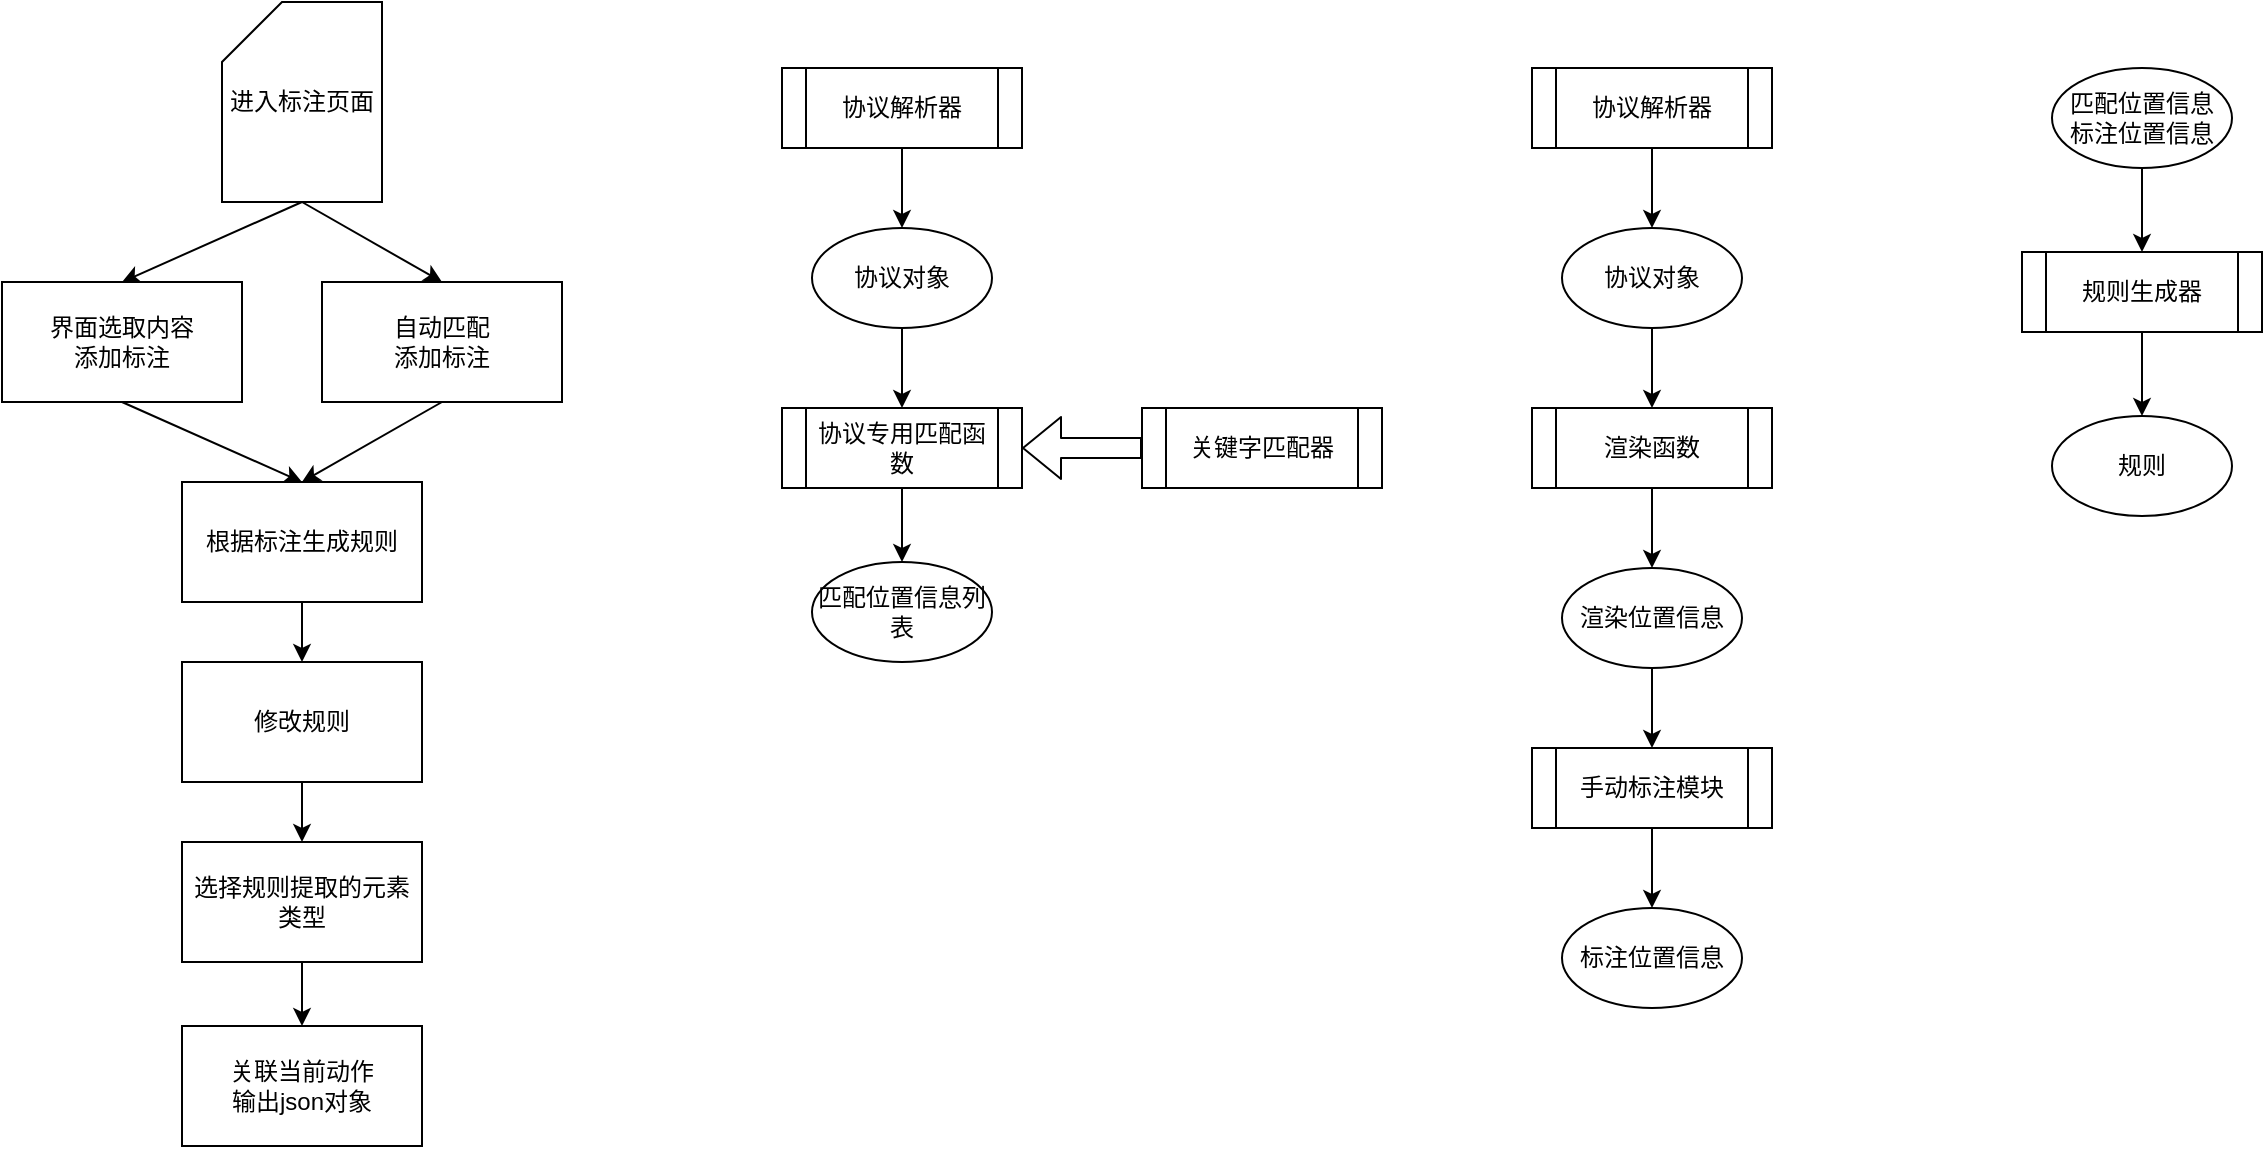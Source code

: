 <mxfile version="12.1.0" type="github" pages="1"><diagram id="6FKfcIvOeZ0T_24MmPEe" name="第 1 页"><mxGraphModel dx="1408" dy="776" grid="1" gridSize="10" guides="1" tooltips="1" connect="1" arrows="1" fold="1" page="1" pageScale="1" pageWidth="1327" pageHeight="1169" math="0" shadow="0"><root><mxCell id="0"/><mxCell id="1" parent="0"/><mxCell id="bmfqaIszuD7k2YfsK9zt-1" value="界面选取内容&lt;br&gt;添加标注" style="rounded=0;whiteSpace=wrap;html=1;" parent="1" vertex="1"><mxGeometry x="50" y="160" width="120" height="60" as="geometry"/></mxCell><mxCell id="bmfqaIszuD7k2YfsK9zt-2" value="根据标注生成规则" style="rounded=0;whiteSpace=wrap;html=1;" parent="1" vertex="1"><mxGeometry x="140" y="260" width="120" height="60" as="geometry"/></mxCell><mxCell id="bmfqaIszuD7k2YfsK9zt-3" value="修改规则" style="rounded=0;whiteSpace=wrap;html=1;" parent="1" vertex="1"><mxGeometry x="140" y="350" width="120" height="60" as="geometry"/></mxCell><mxCell id="bmfqaIszuD7k2YfsK9zt-4" value="" style="endArrow=classic;html=1;exitX=0.5;exitY=1;exitDx=0;exitDy=0;entryX=0.5;entryY=0;entryDx=0;entryDy=0;" parent="1" source="bmfqaIszuD7k2YfsK9zt-1" target="bmfqaIszuD7k2YfsK9zt-2" edge="1"><mxGeometry width="50" height="50" relative="1" as="geometry"><mxPoint x="110" y="300" as="sourcePoint"/><mxPoint x="160" y="250" as="targetPoint"/></mxGeometry></mxCell><mxCell id="bmfqaIszuD7k2YfsK9zt-5" value="" style="endArrow=classic;html=1;exitX=0.5;exitY=1;exitDx=0;exitDy=0;entryX=0.5;entryY=0;entryDx=0;entryDy=0;" parent="1" source="bmfqaIszuD7k2YfsK9zt-2" target="bmfqaIszuD7k2YfsK9zt-3" edge="1"><mxGeometry width="50" height="50" relative="1" as="geometry"><mxPoint x="110" y="370" as="sourcePoint"/><mxPoint x="110" y="430" as="targetPoint"/></mxGeometry></mxCell><mxCell id="XkHL08ya3uAFKRS17An--1" value="进入标注页面" style="shape=card;whiteSpace=wrap;html=1;" parent="1" vertex="1"><mxGeometry x="160" y="20" width="80" height="100" as="geometry"/></mxCell><mxCell id="XkHL08ya3uAFKRS17An--4" value="" style="endArrow=classic;html=1;exitX=0.5;exitY=1;exitDx=0;exitDy=0;exitPerimeter=0;entryX=0.5;entryY=0;entryDx=0;entryDy=0;" parent="1" source="XkHL08ya3uAFKRS17An--1" target="bmfqaIszuD7k2YfsK9zt-1" edge="1"><mxGeometry width="50" height="50" relative="1" as="geometry"><mxPoint x="109" y="130" as="sourcePoint"/><mxPoint x="109" y="200" as="targetPoint"/></mxGeometry></mxCell><mxCell id="XkHL08ya3uAFKRS17An--5" value="选择规则提取的元素类型" style="rounded=0;whiteSpace=wrap;html=1;" parent="1" vertex="1"><mxGeometry x="140" y="440" width="120" height="60" as="geometry"/></mxCell><mxCell id="XkHL08ya3uAFKRS17An--6" value="" style="endArrow=classic;html=1;exitX=0.5;exitY=1;exitDx=0;exitDy=0;entryX=0.5;entryY=0;entryDx=0;entryDy=0;" parent="1" source="bmfqaIszuD7k2YfsK9zt-3" target="XkHL08ya3uAFKRS17An--5" edge="1"><mxGeometry width="50" height="50" relative="1" as="geometry"><mxPoint x="120" y="320" as="sourcePoint"/><mxPoint x="120" y="350" as="targetPoint"/></mxGeometry></mxCell><mxCell id="XkHL08ya3uAFKRS17An--8" value="自动匹配&lt;br&gt;添加标注" style="rounded=0;whiteSpace=wrap;html=1;" parent="1" vertex="1"><mxGeometry x="210" y="160" width="120" height="60" as="geometry"/></mxCell><mxCell id="XkHL08ya3uAFKRS17An--9" value="" style="endArrow=classic;html=1;exitX=0.5;exitY=1;exitDx=0;exitDy=0;entryX=0.5;entryY=0;entryDx=0;entryDy=0;" parent="1" source="XkHL08ya3uAFKRS17An--8" target="bmfqaIszuD7k2YfsK9zt-2" edge="1"><mxGeometry width="50" height="50" relative="1" as="geometry"><mxPoint x="280" y="360" as="sourcePoint"/><mxPoint x="330" y="310" as="targetPoint"/><Array as="points"/></mxGeometry></mxCell><mxCell id="XkHL08ya3uAFKRS17An--11" value="" style="endArrow=classic;html=1;exitX=0.5;exitY=1;exitDx=0;exitDy=0;exitPerimeter=0;entryX=0.5;entryY=0;entryDx=0;entryDy=0;" parent="1" source="XkHL08ya3uAFKRS17An--1" target="XkHL08ya3uAFKRS17An--8" edge="1"><mxGeometry width="50" height="50" relative="1" as="geometry"><mxPoint x="280" y="220" as="sourcePoint"/><mxPoint x="330" y="170" as="targetPoint"/></mxGeometry></mxCell><mxCell id="DkTlWnZVP09rbSDj4pex-1" value="关联当前动作&lt;br&gt;输出json对象" style="rounded=0;whiteSpace=wrap;html=1;" vertex="1" parent="1"><mxGeometry x="140" y="532" width="120" height="60" as="geometry"/></mxCell><mxCell id="DkTlWnZVP09rbSDj4pex-2" value="" style="endArrow=classic;html=1;exitX=0.5;exitY=1;exitDx=0;exitDy=0;entryX=0.5;entryY=0;entryDx=0;entryDy=0;" edge="1" parent="1" source="XkHL08ya3uAFKRS17An--5" target="DkTlWnZVP09rbSDj4pex-1"><mxGeometry width="50" height="50" relative="1" as="geometry"><mxPoint x="210" y="420" as="sourcePoint"/><mxPoint x="210" y="450" as="targetPoint"/></mxGeometry></mxCell><mxCell id="DkTlWnZVP09rbSDj4pex-5" value="" style="endArrow=classic;html=1;exitX=0.5;exitY=1;exitDx=0;exitDy=0;entryX=0.5;entryY=0;entryDx=0;entryDy=0;" edge="1" parent="1" source="DkTlWnZVP09rbSDj4pex-17" target="DkTlWnZVP09rbSDj4pex-15"><mxGeometry width="50" height="50" relative="1" as="geometry"><mxPoint x="500" y="93" as="sourcePoint"/><mxPoint x="500" y="152" as="targetPoint"/></mxGeometry></mxCell><mxCell id="DkTlWnZVP09rbSDj4pex-10" value="关键字匹配器" style="shape=process;whiteSpace=wrap;html=1;backgroundOutline=1;" vertex="1" parent="1"><mxGeometry x="620" y="223" width="120" height="40" as="geometry"/></mxCell><mxCell id="DkTlWnZVP09rbSDj4pex-11" value="" style="shape=flexArrow;endArrow=classic;html=1;exitX=0;exitY=0.5;exitDx=0;exitDy=0;" edge="1" parent="1" source="DkTlWnZVP09rbSDj4pex-10" target="DkTlWnZVP09rbSDj4pex-20"><mxGeometry width="50" height="50" relative="1" as="geometry"><mxPoint x="490" y="273" as="sourcePoint"/><mxPoint x="480" y="253" as="targetPoint"/></mxGeometry></mxCell><mxCell id="DkTlWnZVP09rbSDj4pex-15" value="&lt;span style=&quot;white-space: normal&quot;&gt;协议对象&lt;/span&gt;" style="ellipse;whiteSpace=wrap;html=1;" vertex="1" parent="1"><mxGeometry x="455" y="133" width="90" height="50" as="geometry"/></mxCell><mxCell id="DkTlWnZVP09rbSDj4pex-17" value="&lt;span style=&quot;white-space: normal&quot;&gt;协议解析器&lt;/span&gt;" style="shape=process;whiteSpace=wrap;html=1;backgroundOutline=1;" vertex="1" parent="1"><mxGeometry x="440" y="53" width="120" height="40" as="geometry"/></mxCell><mxCell id="DkTlWnZVP09rbSDj4pex-20" value="协议专用匹配函数" style="shape=process;whiteSpace=wrap;html=1;backgroundOutline=1;" vertex="1" parent="1"><mxGeometry x="440" y="223" width="120" height="40" as="geometry"/></mxCell><mxCell id="DkTlWnZVP09rbSDj4pex-22" value="&lt;span style=&quot;white-space: normal&quot;&gt;匹配位置信息列表&lt;/span&gt;" style="ellipse;whiteSpace=wrap;html=1;" vertex="1" parent="1"><mxGeometry x="455" y="300" width="90" height="50" as="geometry"/></mxCell><mxCell id="DkTlWnZVP09rbSDj4pex-24" value="" style="endArrow=classic;html=1;exitX=0.5;exitY=1;exitDx=0;exitDy=0;" edge="1" parent="1" source="DkTlWnZVP09rbSDj4pex-20"><mxGeometry width="50" height="50" relative="1" as="geometry"><mxPoint x="500" y="260" as="sourcePoint"/><mxPoint x="500" y="300" as="targetPoint"/></mxGeometry></mxCell><mxCell id="DkTlWnZVP09rbSDj4pex-26" value="渲染函数" style="shape=process;whiteSpace=wrap;html=1;backgroundOutline=1;" vertex="1" parent="1"><mxGeometry x="815" y="223" width="120" height="40" as="geometry"/></mxCell><mxCell id="DkTlWnZVP09rbSDj4pex-27" value="" style="endArrow=classic;html=1;exitX=0.5;exitY=1;exitDx=0;exitDy=0;entryX=0.5;entryY=0;entryDx=0;entryDy=0;" edge="1" parent="1" source="DkTlWnZVP09rbSDj4pex-15" target="DkTlWnZVP09rbSDj4pex-20"><mxGeometry width="50" height="50" relative="1" as="geometry"><mxPoint x="499" y="183" as="sourcePoint"/><mxPoint x="499" y="223" as="targetPoint"/></mxGeometry></mxCell><mxCell id="DkTlWnZVP09rbSDj4pex-31" value="" style="endArrow=classic;html=1;exitX=0.5;exitY=1;exitDx=0;exitDy=0;entryX=0.5;entryY=0;entryDx=0;entryDy=0;" edge="1" parent="1" source="DkTlWnZVP09rbSDj4pex-33" target="DkTlWnZVP09rbSDj4pex-32"><mxGeometry width="50" height="50" relative="1" as="geometry"><mxPoint x="875" y="93" as="sourcePoint"/><mxPoint x="875" y="152" as="targetPoint"/></mxGeometry></mxCell><mxCell id="DkTlWnZVP09rbSDj4pex-32" value="&lt;span style=&quot;white-space: normal&quot;&gt;协议对象&lt;/span&gt;" style="ellipse;whiteSpace=wrap;html=1;" vertex="1" parent="1"><mxGeometry x="830" y="133" width="90" height="50" as="geometry"/></mxCell><mxCell id="DkTlWnZVP09rbSDj4pex-33" value="&lt;span style=&quot;white-space: normal&quot;&gt;协议解析器&lt;/span&gt;" style="shape=process;whiteSpace=wrap;html=1;backgroundOutline=1;" vertex="1" parent="1"><mxGeometry x="815" y="53" width="120" height="40" as="geometry"/></mxCell><mxCell id="DkTlWnZVP09rbSDj4pex-34" value="" style="endArrow=classic;html=1;exitX=0.5;exitY=1;exitDx=0;exitDy=0;entryX=0.5;entryY=0;entryDx=0;entryDy=0;" edge="1" parent="1" source="DkTlWnZVP09rbSDj4pex-32" target="DkTlWnZVP09rbSDj4pex-26"><mxGeometry width="50" height="50" relative="1" as="geometry"><mxPoint x="874" y="183" as="sourcePoint"/><mxPoint x="875" y="223" as="targetPoint"/></mxGeometry></mxCell><mxCell id="DkTlWnZVP09rbSDj4pex-35" value="渲染位置信息" style="ellipse;whiteSpace=wrap;html=1;" vertex="1" parent="1"><mxGeometry x="830" y="303" width="90" height="50" as="geometry"/></mxCell><mxCell id="DkTlWnZVP09rbSDj4pex-36" value="" style="endArrow=classic;html=1;exitX=0.5;exitY=1;exitDx=0;exitDy=0;entryX=0.5;entryY=0;entryDx=0;entryDy=0;" edge="1" parent="1" source="DkTlWnZVP09rbSDj4pex-26" target="DkTlWnZVP09rbSDj4pex-35"><mxGeometry width="50" height="50" relative="1" as="geometry"><mxPoint x="945" y="273" as="sourcePoint"/><mxPoint x="985" y="243" as="targetPoint"/></mxGeometry></mxCell><mxCell id="DkTlWnZVP09rbSDj4pex-37" value="手动标注模块" style="shape=process;whiteSpace=wrap;html=1;backgroundOutline=1;" vertex="1" parent="1"><mxGeometry x="815" y="393" width="120" height="40" as="geometry"/></mxCell><mxCell id="DkTlWnZVP09rbSDj4pex-38" value="" style="endArrow=classic;html=1;exitX=0.5;exitY=1;exitDx=0;exitDy=0;entryX=0.5;entryY=0;entryDx=0;entryDy=0;" edge="1" parent="1" source="DkTlWnZVP09rbSDj4pex-35" target="DkTlWnZVP09rbSDj4pex-37"><mxGeometry width="50" height="50" relative="1" as="geometry"><mxPoint x="1275" y="293" as="sourcePoint"/><mxPoint x="1325" y="243" as="targetPoint"/></mxGeometry></mxCell><mxCell id="DkTlWnZVP09rbSDj4pex-39" value="" style="endArrow=classic;html=1;exitX=0.5;exitY=1;exitDx=0;exitDy=0;entryX=0.5;entryY=0;entryDx=0;entryDy=0;" edge="1" parent="1" source="DkTlWnZVP09rbSDj4pex-37" target="DkTlWnZVP09rbSDj4pex-40"><mxGeometry width="50" height="50" relative="1" as="geometry"><mxPoint x="855" y="513" as="sourcePoint"/><mxPoint x="875" y="473" as="targetPoint"/></mxGeometry></mxCell><mxCell id="DkTlWnZVP09rbSDj4pex-40" value="标注位置信息" style="ellipse;whiteSpace=wrap;html=1;" vertex="1" parent="1"><mxGeometry x="830" y="473" width="90" height="50" as="geometry"/></mxCell><mxCell id="DkTlWnZVP09rbSDj4pex-41" value="规则生成器" style="shape=process;whiteSpace=wrap;html=1;backgroundOutline=1;" vertex="1" parent="1"><mxGeometry x="1060" y="145" width="120" height="40" as="geometry"/></mxCell><mxCell id="DkTlWnZVP09rbSDj4pex-42" value="匹配位置信息&lt;br&gt;标注位置信息" style="ellipse;whiteSpace=wrap;html=1;" vertex="1" parent="1"><mxGeometry x="1075" y="53" width="90" height="50" as="geometry"/></mxCell><mxCell id="DkTlWnZVP09rbSDj4pex-43" value="" style="endArrow=classic;html=1;exitX=0.5;exitY=1;exitDx=0;exitDy=0;entryX=0.5;entryY=0;entryDx=0;entryDy=0;" edge="1" parent="1" source="DkTlWnZVP09rbSDj4pex-42" target="DkTlWnZVP09rbSDj4pex-41"><mxGeometry width="50" height="50" relative="1" as="geometry"><mxPoint x="1230" y="153" as="sourcePoint"/><mxPoint x="1280" y="103" as="targetPoint"/></mxGeometry></mxCell><mxCell id="DkTlWnZVP09rbSDj4pex-44" value="" style="endArrow=classic;html=1;entryX=0.5;entryY=0;entryDx=0;entryDy=0;" edge="1" parent="1" source="DkTlWnZVP09rbSDj4pex-41" target="DkTlWnZVP09rbSDj4pex-45"><mxGeometry width="50" height="50" relative="1" as="geometry"><mxPoint x="1100" y="263" as="sourcePoint"/><mxPoint x="1120" y="223" as="targetPoint"/></mxGeometry></mxCell><mxCell id="DkTlWnZVP09rbSDj4pex-45" value="规则" style="ellipse;whiteSpace=wrap;html=1;" vertex="1" parent="1"><mxGeometry x="1075" y="227" width="90" height="50" as="geometry"/></mxCell></root></mxGraphModel></diagram></mxfile>